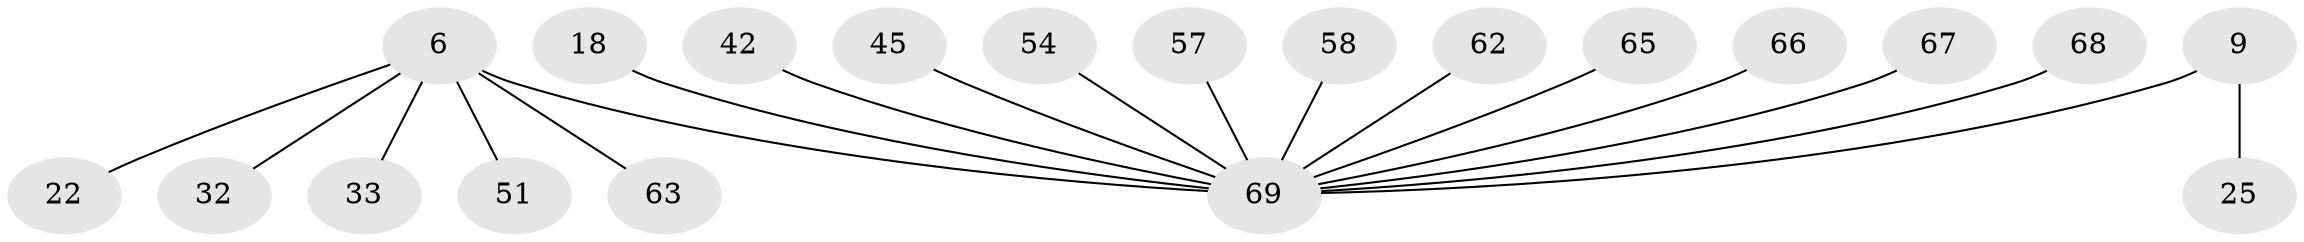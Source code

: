 // original degree distribution, {4: 0.08695652173913043, 6: 0.014492753623188406, 8: 0.014492753623188406, 7: 0.028985507246376812, 10: 0.028985507246376812, 5: 0.043478260869565216, 11: 0.014492753623188406, 2: 0.21739130434782608, 1: 0.5217391304347826, 3: 0.028985507246376812}
// Generated by graph-tools (version 1.1) at 2025/59/03/04/25 21:59:03]
// undirected, 20 vertices, 19 edges
graph export_dot {
graph [start="1"]
  node [color=gray90,style=filled];
  6 [super="+2"];
  9 [super="+8"];
  18;
  22;
  25;
  32;
  33 [super="+20"];
  42;
  45;
  51;
  54 [super="+46"];
  57;
  58;
  62 [super="+56"];
  63 [super="+23"];
  65 [super="+21+37+49+55+59+61+40"];
  66;
  67 [super="+47+48+52+53+60"];
  68;
  69 [super="+29+35+44+64+36+17+31+39"];
  6 -- 22;
  6 -- 32;
  6 -- 51 [weight=2];
  6 -- 33;
  6 -- 63;
  6 -- 69 [weight=7];
  9 -- 25;
  9 -- 69 [weight=6];
  18 -- 69 [weight=2];
  42 -- 69 [weight=2];
  45 -- 69;
  54 -- 69;
  57 -- 69;
  58 -- 69;
  62 -- 69;
  65 -- 69 [weight=2];
  66 -- 69;
  67 -- 69 [weight=2];
  68 -- 69;
}

